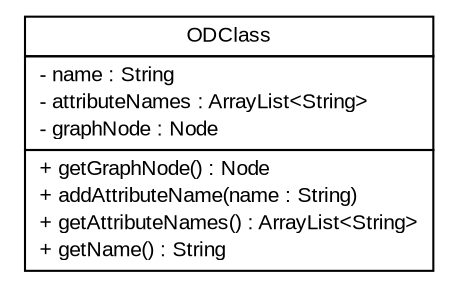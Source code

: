 #!/usr/local/bin/dot
#
# Class diagram 
# Generated by UMLGraph version 5.2 (http://www.umlgraph.org/)
#

digraph G {
	edge [fontname="arial",fontsize=10,labelfontname="arial",labelfontsize=10];
	node [fontname="arial",fontsize=10,shape=plaintext];
	nodesep=0.25;
	ranksep=0.5;
	// model.objectDiagram.ODClass
	c1572 [label=<<table title="model.objectDiagram.ODClass" border="0" cellborder="1" cellspacing="0" cellpadding="2" port="p" href="./ODClass.html">
		<tr><td><table border="0" cellspacing="0" cellpadding="1">
<tr><td align="center" balign="center"> ODClass </td></tr>
		</table></td></tr>
		<tr><td><table border="0" cellspacing="0" cellpadding="1">
<tr><td align="left" balign="left"> - name : String </td></tr>
<tr><td align="left" balign="left"> - attributeNames : ArrayList&lt;String&gt; </td></tr>
<tr><td align="left" balign="left"> - graphNode : Node </td></tr>
		</table></td></tr>
		<tr><td><table border="0" cellspacing="0" cellpadding="1">
<tr><td align="left" balign="left"> + getGraphNode() : Node </td></tr>
<tr><td align="left" balign="left"> + addAttributeName(name : String) </td></tr>
<tr><td align="left" balign="left"> + getAttributeNames() : ArrayList&lt;String&gt; </td></tr>
<tr><td align="left" balign="left"> + getName() : String </td></tr>
		</table></td></tr>
		</table>>, fontname="arial", fontcolor="black", fontsize=10.0];
}

